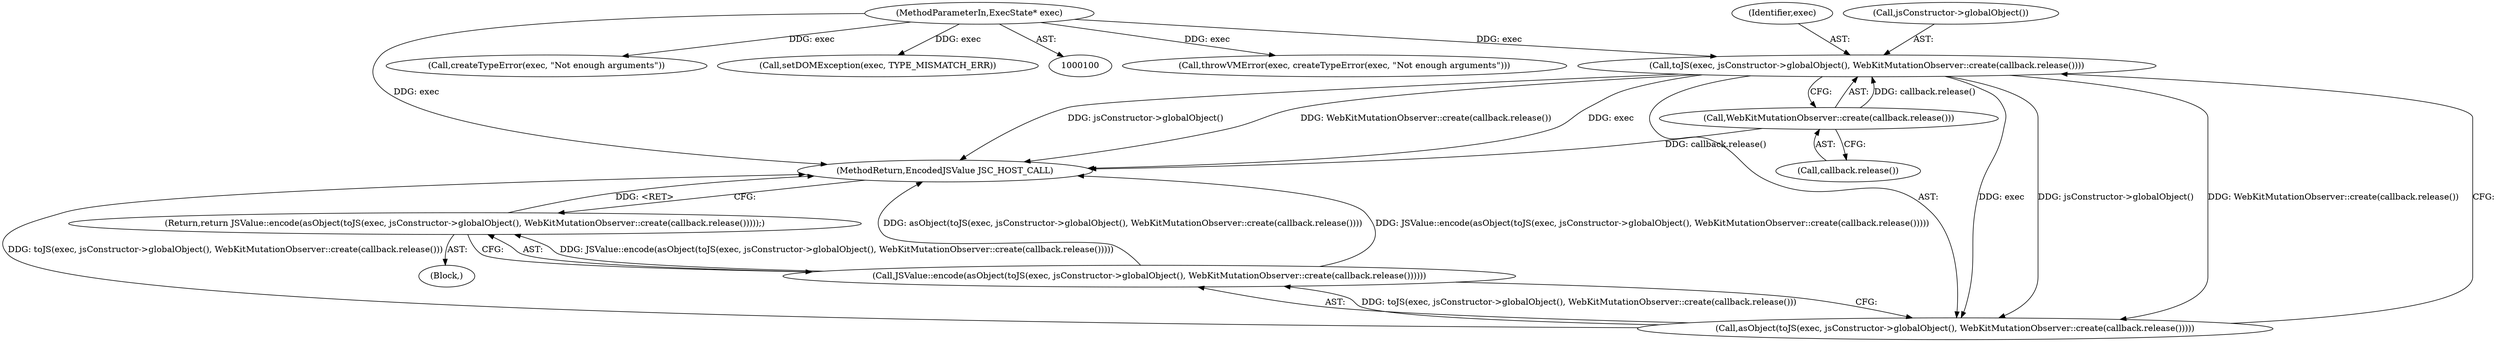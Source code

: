 digraph "0_Chrome_b944f670bb7a8a919daac497a4ea0536c954c201_5@pointer" {
"1000137" [label="(Call,toJS(exec, jsConstructor->globalObject(), WebKitMutationObserver::create(callback.release())))"];
"1000101" [label="(MethodParameterIn,ExecState* exec)"];
"1000140" [label="(Call,WebKitMutationObserver::create(callback.release()))"];
"1000136" [label="(Call,asObject(toJS(exec, jsConstructor->globalObject(), WebKitMutationObserver::create(callback.release()))))"];
"1000135" [label="(Call,JSValue::encode(asObject(toJS(exec, jsConstructor->globalObject(), WebKitMutationObserver::create(callback.release())))))"];
"1000134" [label="(Return,return JSValue::encode(asObject(toJS(exec, jsConstructor->globalObject(), WebKitMutationObserver::create(callback.release()))));)"];
"1000108" [label="(Call,throwVMError(exec, createTypeError(exec, \"Not enough arguments\")))"];
"1000136" [label="(Call,asObject(toJS(exec, jsConstructor->globalObject(), WebKitMutationObserver::create(callback.release()))))"];
"1000102" [label="(Block,)"];
"1000110" [label="(Call,createTypeError(exec, \"Not enough arguments\"))"];
"1000134" [label="(Return,return JSValue::encode(asObject(toJS(exec, jsConstructor->globalObject(), WebKitMutationObserver::create(callback.release()))));)"];
"1000139" [label="(Call,jsConstructor->globalObject())"];
"1000140" [label="(Call,WebKitMutationObserver::create(callback.release()))"];
"1000135" [label="(Call,JSValue::encode(asObject(toJS(exec, jsConstructor->globalObject(), WebKitMutationObserver::create(callback.release())))))"];
"1000137" [label="(Call,toJS(exec, jsConstructor->globalObject(), WebKitMutationObserver::create(callback.release())))"];
"1000142" [label="(MethodReturn,EncodedJSValue JSC_HOST_CALL)"];
"1000101" [label="(MethodParameterIn,ExecState* exec)"];
"1000121" [label="(Call,setDOMException(exec, TYPE_MISMATCH_ERR))"];
"1000138" [label="(Identifier,exec)"];
"1000141" [label="(Call,callback.release())"];
"1000137" -> "1000136"  [label="AST: "];
"1000137" -> "1000140"  [label="CFG: "];
"1000138" -> "1000137"  [label="AST: "];
"1000139" -> "1000137"  [label="AST: "];
"1000140" -> "1000137"  [label="AST: "];
"1000136" -> "1000137"  [label="CFG: "];
"1000137" -> "1000142"  [label="DDG: WebKitMutationObserver::create(callback.release())"];
"1000137" -> "1000142"  [label="DDG: exec"];
"1000137" -> "1000142"  [label="DDG: jsConstructor->globalObject()"];
"1000137" -> "1000136"  [label="DDG: exec"];
"1000137" -> "1000136"  [label="DDG: jsConstructor->globalObject()"];
"1000137" -> "1000136"  [label="DDG: WebKitMutationObserver::create(callback.release())"];
"1000101" -> "1000137"  [label="DDG: exec"];
"1000140" -> "1000137"  [label="DDG: callback.release()"];
"1000101" -> "1000100"  [label="AST: "];
"1000101" -> "1000142"  [label="DDG: exec"];
"1000101" -> "1000108"  [label="DDG: exec"];
"1000101" -> "1000110"  [label="DDG: exec"];
"1000101" -> "1000121"  [label="DDG: exec"];
"1000140" -> "1000141"  [label="CFG: "];
"1000141" -> "1000140"  [label="AST: "];
"1000140" -> "1000142"  [label="DDG: callback.release()"];
"1000136" -> "1000135"  [label="AST: "];
"1000135" -> "1000136"  [label="CFG: "];
"1000136" -> "1000142"  [label="DDG: toJS(exec, jsConstructor->globalObject(), WebKitMutationObserver::create(callback.release()))"];
"1000136" -> "1000135"  [label="DDG: toJS(exec, jsConstructor->globalObject(), WebKitMutationObserver::create(callback.release()))"];
"1000135" -> "1000134"  [label="AST: "];
"1000134" -> "1000135"  [label="CFG: "];
"1000135" -> "1000142"  [label="DDG: JSValue::encode(asObject(toJS(exec, jsConstructor->globalObject(), WebKitMutationObserver::create(callback.release()))))"];
"1000135" -> "1000142"  [label="DDG: asObject(toJS(exec, jsConstructor->globalObject(), WebKitMutationObserver::create(callback.release())))"];
"1000135" -> "1000134"  [label="DDG: JSValue::encode(asObject(toJS(exec, jsConstructor->globalObject(), WebKitMutationObserver::create(callback.release()))))"];
"1000134" -> "1000102"  [label="AST: "];
"1000142" -> "1000134"  [label="CFG: "];
"1000134" -> "1000142"  [label="DDG: <RET>"];
}

